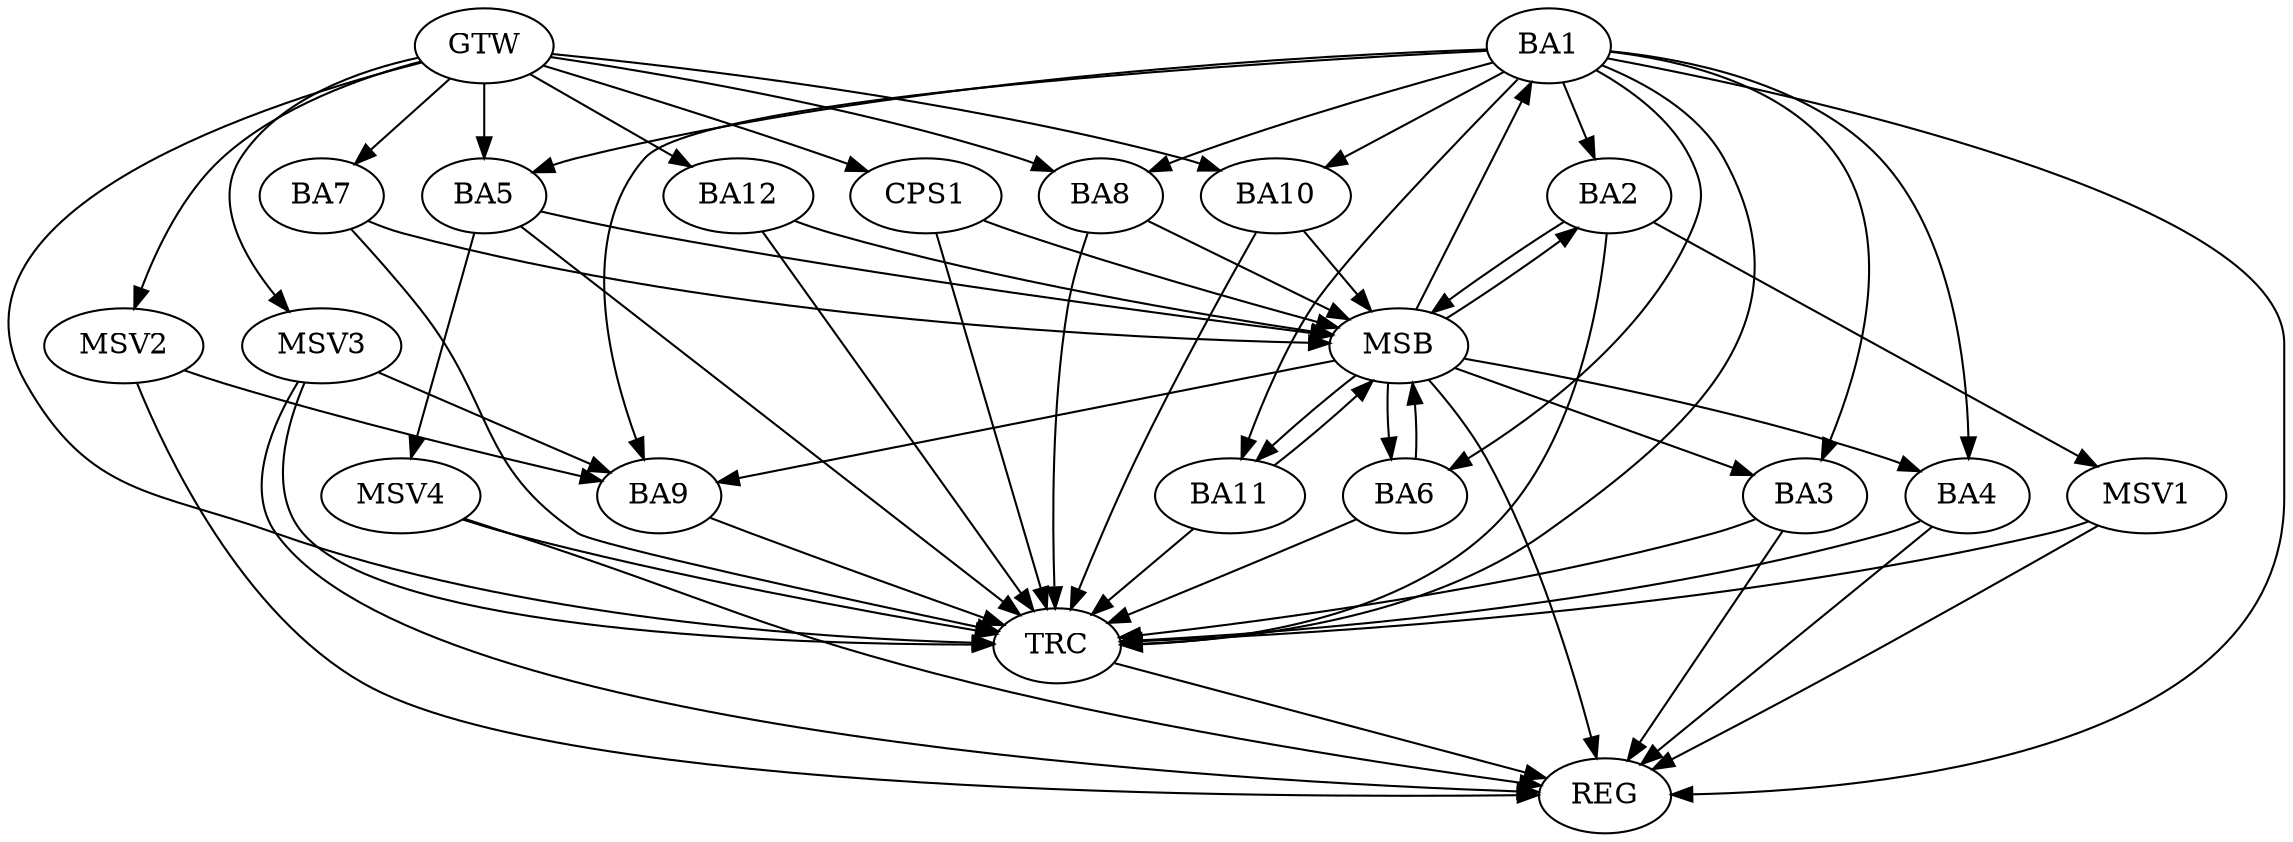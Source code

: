 strict digraph G {
  BA1 [ label="BA1" ];
  BA2 [ label="BA2" ];
  BA3 [ label="BA3" ];
  BA4 [ label="BA4" ];
  BA5 [ label="BA5" ];
  BA6 [ label="BA6" ];
  BA7 [ label="BA7" ];
  BA8 [ label="BA8" ];
  BA9 [ label="BA9" ];
  BA10 [ label="BA10" ];
  BA11 [ label="BA11" ];
  BA12 [ label="BA12" ];
  CPS1 [ label="CPS1" ];
  GTW [ label="GTW" ];
  REG [ label="REG" ];
  MSB [ label="MSB" ];
  TRC [ label="TRC" ];
  MSV1 [ label="MSV1" ];
  MSV2 [ label="MSV2" ];
  MSV3 [ label="MSV3" ];
  MSV4 [ label="MSV4" ];
  BA1 -> BA2;
  GTW -> BA5;
  GTW -> BA7;
  GTW -> BA8;
  GTW -> BA10;
  GTW -> BA12;
  GTW -> CPS1;
  BA1 -> REG;
  BA3 -> REG;
  BA4 -> REG;
  BA2 -> MSB;
  MSB -> BA1;
  MSB -> REG;
  BA5 -> MSB;
  MSB -> BA3;
  BA6 -> MSB;
  MSB -> BA2;
  BA7 -> MSB;
  MSB -> BA4;
  BA8 -> MSB;
  BA10 -> MSB;
  BA11 -> MSB;
  MSB -> BA9;
  BA12 -> MSB;
  CPS1 -> MSB;
  MSB -> BA6;
  MSB -> BA11;
  BA1 -> TRC;
  BA2 -> TRC;
  BA3 -> TRC;
  BA4 -> TRC;
  BA5 -> TRC;
  BA6 -> TRC;
  BA7 -> TRC;
  BA8 -> TRC;
  BA9 -> TRC;
  BA10 -> TRC;
  BA11 -> TRC;
  BA12 -> TRC;
  CPS1 -> TRC;
  GTW -> TRC;
  TRC -> REG;
  BA1 -> BA4;
  BA1 -> BA10;
  BA1 -> BA3;
  BA1 -> BA5;
  BA1 -> BA8;
  BA1 -> BA11;
  BA1 -> BA9;
  BA1 -> BA6;
  BA2 -> MSV1;
  MSV1 -> REG;
  MSV1 -> TRC;
  MSV2 -> BA9;
  GTW -> MSV2;
  MSV2 -> REG;
  MSV3 -> BA9;
  GTW -> MSV3;
  MSV3 -> REG;
  MSV3 -> TRC;
  BA5 -> MSV4;
  MSV4 -> REG;
  MSV4 -> TRC;
}
